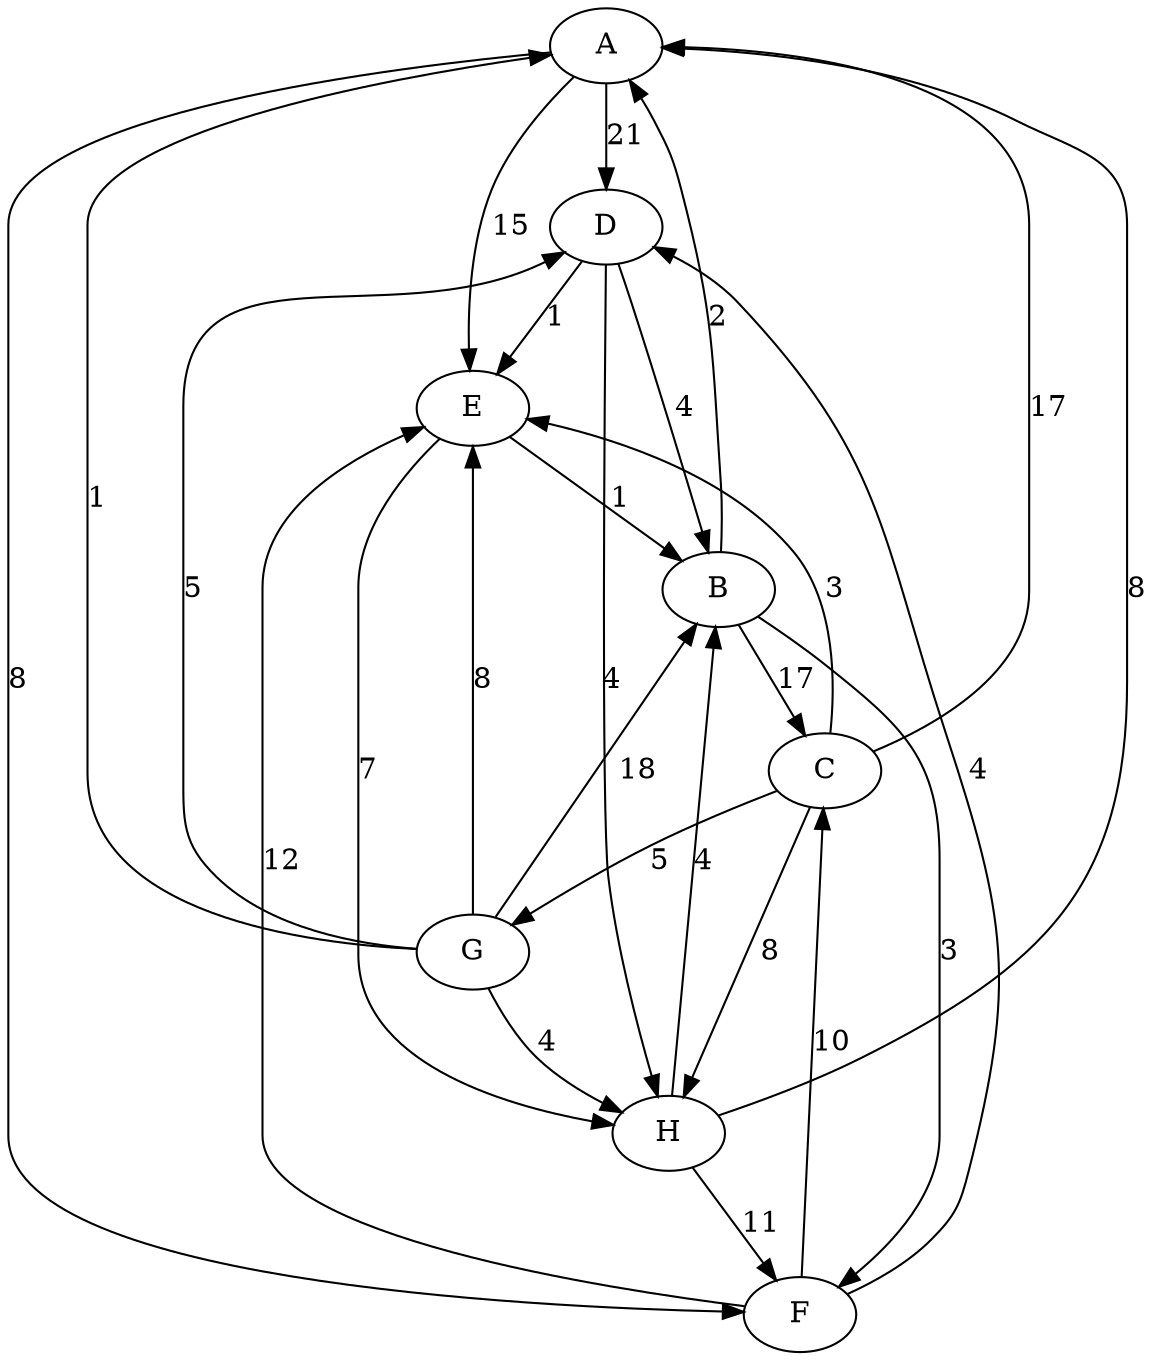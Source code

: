 digraph G {
    A -> D [label="21"];
    A -> E [label="15"];
    A -> F [label="8"];
    B -> A [label="2"];
    B -> C [label="17"];
    B -> F [label="3"];
    C -> A [label="17"];
    C -> E [label="3"];
    C -> G [label="5"];
    C -> H [label="8"];
    D -> B [label="4"];
    D -> E [label="1"];
    D -> H [label="4"];
    E -> B [label="1"];
    E -> H [label="7"];
    F -> C [label="10"];
    F -> D [label="4"];
    F -> E [label="12"];
    G -> A [label="1"];
    G -> B [label="18"];
    G -> D [label="5"];
    G -> E [label="8"];
    G -> H [label="4"];
    H -> A [label="8"];
    H -> B [label="4"];
    H -> F [label="11"];
}
